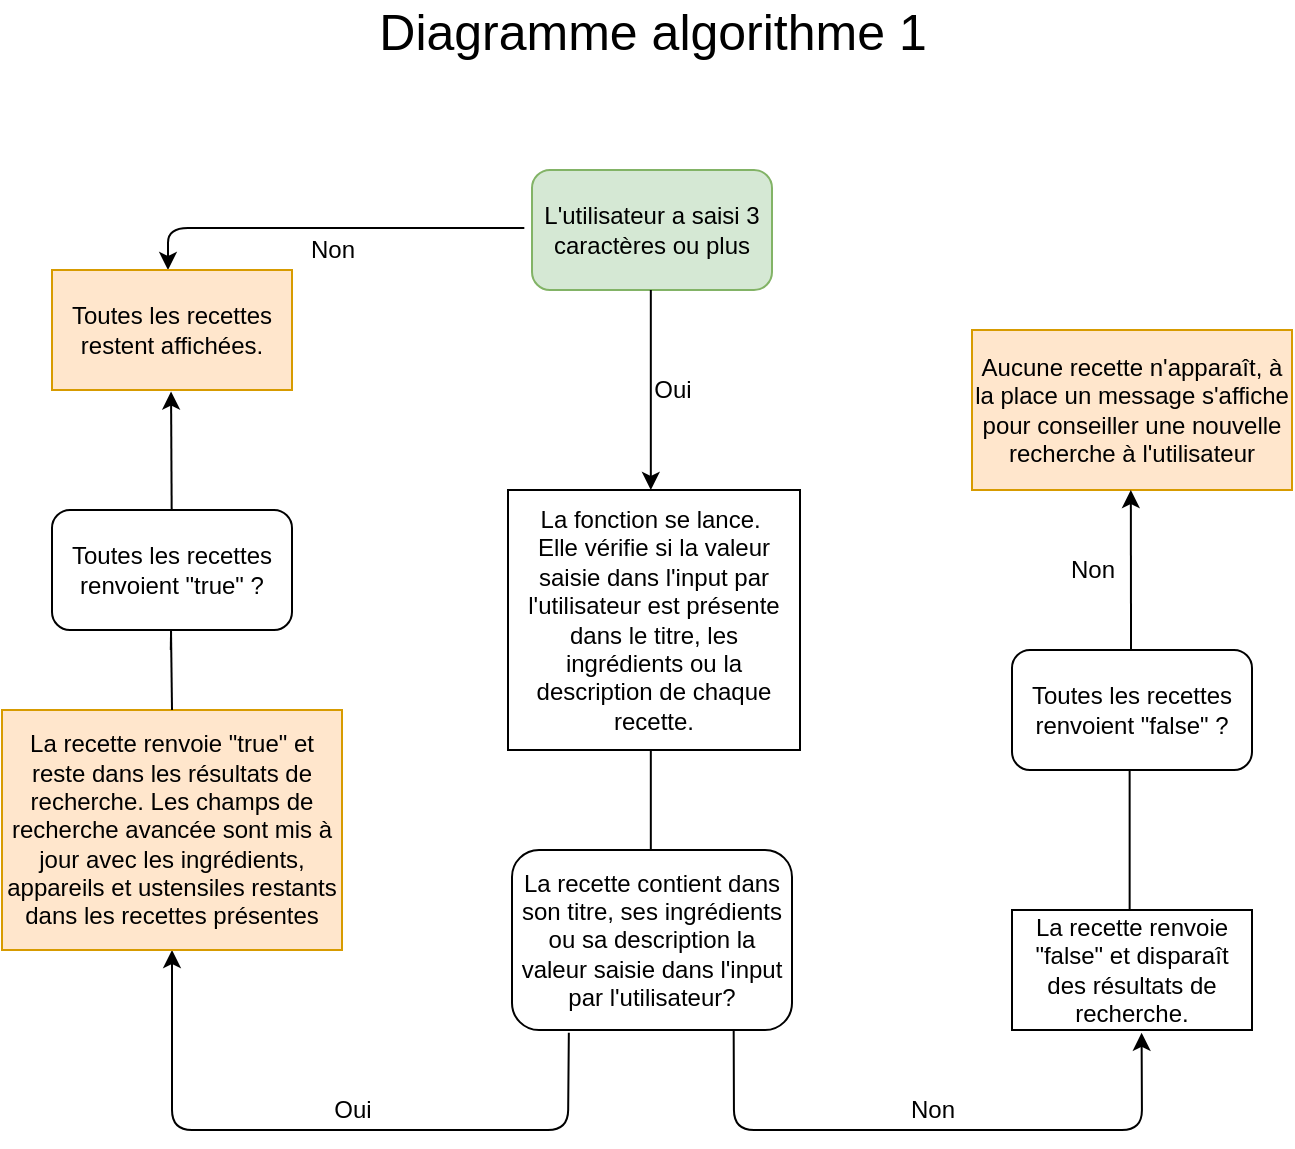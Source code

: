 <mxfile version="14.9.0" type="github">
  <diagram id="xSrLjS2qFE7dPZKFVFYC" name="Page-1">
    <mxGraphModel dx="1633" dy="340" grid="1" gridSize="10" guides="1" tooltips="1" connect="1" arrows="1" fold="1" page="1" pageScale="1" pageWidth="827" pageHeight="1169" math="0" shadow="0">
      <root>
        <mxCell id="0" />
        <mxCell id="1" parent="0" />
        <mxCell id="Udx3_ySryYnURsQ5QhjF-1" value="L&#39;utilisateur a saisi 3 caractères ou plus" style="rounded=1;whiteSpace=wrap;html=1;fillColor=#d5e8d4;strokeColor=#82b366;" parent="1" vertex="1">
          <mxGeometry x="280" y="120" width="120" height="60" as="geometry" />
        </mxCell>
        <mxCell id="Udx3_ySryYnURsQ5QhjF-2" value="Aucune recette n&#39;apparaît, à la place un message s&#39;affiche pour conseiller une nouvelle recherche à l&#39;utilisateur" style="rounded=0;whiteSpace=wrap;html=1;fillColor=#ffe6cc;strokeColor=#d79b00;" parent="1" vertex="1">
          <mxGeometry x="500" y="200" width="160" height="80" as="geometry" />
        </mxCell>
        <mxCell id="Udx3_ySryYnURsQ5QhjF-3" value="Oui" style="text;html=1;align=center;verticalAlign=middle;resizable=0;points=[];autosize=1;strokeColor=none;" parent="1" vertex="1">
          <mxGeometry x="335" y="220" width="30" height="20" as="geometry" />
        </mxCell>
        <mxCell id="Udx3_ySryYnURsQ5QhjF-4" value="" style="endArrow=classic;html=1;entryX=0.54;entryY=1.023;entryDx=0;entryDy=0;entryPerimeter=0;" parent="1" target="Udx3_ySryYnURsQ5QhjF-11" edge="1">
          <mxGeometry width="50" height="50" relative="1" as="geometry">
            <mxPoint x="380.84" y="550" as="sourcePoint" />
            <mxPoint x="380.0" y="717.83" as="targetPoint" />
            <Array as="points">
              <mxPoint x="381" y="600" />
              <mxPoint x="585" y="600" />
            </Array>
          </mxGeometry>
        </mxCell>
        <mxCell id="Udx3_ySryYnURsQ5QhjF-5" value="" style="endArrow=classic;html=1;exitX=-0.032;exitY=0.483;exitDx=0;exitDy=0;exitPerimeter=0;" parent="1" source="Udx3_ySryYnURsQ5QhjF-1" edge="1">
          <mxGeometry width="50" height="50" relative="1" as="geometry">
            <mxPoint x="80" y="200" as="sourcePoint" />
            <mxPoint x="98" y="170" as="targetPoint" />
            <Array as="points">
              <mxPoint x="98" y="149" />
            </Array>
          </mxGeometry>
        </mxCell>
        <mxCell id="Udx3_ySryYnURsQ5QhjF-6" value="Non" style="text;html=1;align=center;verticalAlign=middle;resizable=0;points=[];autosize=1;strokeColor=none;" parent="1" vertex="1">
          <mxGeometry x="160" y="150" width="40" height="20" as="geometry" />
        </mxCell>
        <mxCell id="Udx3_ySryYnURsQ5QhjF-7" value="&lt;span&gt;Toutes les recettes restent affichées.&lt;/span&gt;" style="rounded=0;whiteSpace=wrap;html=1;fillColor=#ffe6cc;strokeColor=#d79b00;" parent="1" vertex="1">
          <mxGeometry x="40" y="170" width="120" height="60" as="geometry" />
        </mxCell>
        <mxCell id="Udx3_ySryYnURsQ5QhjF-8" value="La recette contient dans son titre, ses ingrédients ou sa description la valeur saisie dans l&#39;input par l&#39;utilisateur?" style="rounded=1;whiteSpace=wrap;html=1;" parent="1" vertex="1">
          <mxGeometry x="270" y="460" width="140" height="90" as="geometry" />
        </mxCell>
        <mxCell id="Udx3_ySryYnURsQ5QhjF-9" value="" style="endArrow=none;html=1;" parent="1" edge="1">
          <mxGeometry width="50" height="50" relative="1" as="geometry">
            <mxPoint x="339.41" y="460" as="sourcePoint" />
            <mxPoint x="339.41" y="410" as="targetPoint" />
          </mxGeometry>
        </mxCell>
        <mxCell id="Udx3_ySryYnURsQ5QhjF-11" value="La recette renvoie &quot;false&quot; et disparaît des résultats de recherche." style="rounded=0;whiteSpace=wrap;html=1;" parent="1" vertex="1">
          <mxGeometry x="520" y="490" width="120" height="60" as="geometry" />
        </mxCell>
        <mxCell id="Udx3_ySryYnURsQ5QhjF-12" value="&lt;span&gt;La fonction se lance.&amp;nbsp;&lt;/span&gt;&lt;br&gt;&lt;span&gt;Elle vérifie si la valeur saisie dans l&#39;input par l&#39;utilisateur est présente dans le titre, les ingrédients ou la description de chaque recette.&lt;/span&gt;" style="rounded=0;whiteSpace=wrap;html=1;" parent="1" vertex="1">
          <mxGeometry x="268" y="280" width="146" height="130" as="geometry" />
        </mxCell>
        <mxCell id="Udx3_ySryYnURsQ5QhjF-14" value="Toutes les recettes renvoient &quot;false&quot; ?" style="rounded=1;whiteSpace=wrap;html=1;" parent="1" vertex="1">
          <mxGeometry x="520" y="360" width="120" height="60" as="geometry" />
        </mxCell>
        <mxCell id="Udx3_ySryYnURsQ5QhjF-15" value="" style="endArrow=classic;html=1;exitX=0.203;exitY=1.015;exitDx=0;exitDy=0;exitPerimeter=0;entryX=0.5;entryY=1;entryDx=0;entryDy=0;entryPerimeter=0;" parent="1" source="Udx3_ySryYnURsQ5QhjF-8" edge="1" target="Udx3_ySryYnURsQ5QhjF-10">
          <mxGeometry width="50" height="50" relative="1" as="geometry">
            <mxPoint x="230" y="670" as="sourcePoint" />
            <mxPoint x="100" y="520" as="targetPoint" />
            <Array as="points">
              <mxPoint x="298" y="600" />
              <mxPoint x="100" y="600" />
            </Array>
          </mxGeometry>
        </mxCell>
        <mxCell id="Udx3_ySryYnURsQ5QhjF-16" value="" style="endArrow=classic;html=1;entryX=0.496;entryY=1.013;entryDx=0;entryDy=0;entryPerimeter=0;startArrow=none;" parent="1" target="Udx3_ySryYnURsQ5QhjF-7" edge="1" source="Udx3_ySryYnURsQ5QhjF-13">
          <mxGeometry width="50" height="50" relative="1" as="geometry">
            <mxPoint x="99.41" y="360" as="sourcePoint" />
            <mxPoint x="99.41" y="290" as="targetPoint" />
          </mxGeometry>
        </mxCell>
        <mxCell id="Udx3_ySryYnURsQ5QhjF-17" value="" style="endArrow=classic;html=1;exitX=0.496;exitY=-0.007;exitDx=0;exitDy=0;exitPerimeter=0;" parent="1" source="Udx3_ySryYnURsQ5QhjF-14" edge="1">
          <mxGeometry width="50" height="50" relative="1" as="geometry">
            <mxPoint x="579.41" y="350" as="sourcePoint" />
            <mxPoint x="579.41" y="280" as="targetPoint" />
          </mxGeometry>
        </mxCell>
        <mxCell id="Udx3_ySryYnURsQ5QhjF-18" value="Non" style="text;html=1;align=center;verticalAlign=middle;resizable=0;points=[];autosize=1;strokeColor=none;" parent="1" vertex="1">
          <mxGeometry x="460" y="580" width="40" height="20" as="geometry" />
        </mxCell>
        <mxCell id="Udx3_ySryYnURsQ5QhjF-19" value="Oui" style="text;html=1;align=center;verticalAlign=middle;resizable=0;points=[];autosize=1;strokeColor=none;" parent="1" vertex="1">
          <mxGeometry x="175" y="580" width="30" height="20" as="geometry" />
        </mxCell>
        <mxCell id="Udx3_ySryYnURsQ5QhjF-20" value="Non" style="text;html=1;align=center;verticalAlign=middle;resizable=0;points=[];autosize=1;strokeColor=none;" parent="1" vertex="1">
          <mxGeometry x="540" y="310" width="40" height="20" as="geometry" />
        </mxCell>
        <mxCell id="Udx3_ySryYnURsQ5QhjF-21" value="" style="endArrow=none;html=1;" parent="1" edge="1">
          <mxGeometry width="50" height="50" relative="1" as="geometry">
            <mxPoint x="578.82" y="490" as="sourcePoint" />
            <mxPoint x="578.82" y="420" as="targetPoint" />
          </mxGeometry>
        </mxCell>
        <mxCell id="Udx3_ySryYnURsQ5QhjF-22" value="" style="endArrow=none;html=1;startArrow=none;" parent="1" edge="1" source="Udx3_ySryYnURsQ5QhjF-10">
          <mxGeometry width="50" height="50" relative="1" as="geometry">
            <mxPoint x="99.41" y="490" as="sourcePoint" />
            <mxPoint x="99.41" y="420" as="targetPoint" />
          </mxGeometry>
        </mxCell>
        <mxCell id="Udx3_ySryYnURsQ5QhjF-23" value="Oui" style="text;html=1;align=center;verticalAlign=middle;resizable=0;points=[];autosize=1;strokeColor=none;" parent="1" vertex="1">
          <mxGeometry x="105" y="320" width="30" height="20" as="geometry" />
        </mxCell>
        <mxCell id="Udx3_ySryYnURsQ5QhjF-24" value="" style="endArrow=classic;html=1;" parent="1" edge="1">
          <mxGeometry width="50" height="50" relative="1" as="geometry">
            <mxPoint x="339.41" y="180" as="sourcePoint" />
            <mxPoint x="339.41" y="280" as="targetPoint" />
          </mxGeometry>
        </mxCell>
        <mxCell id="Udx3_ySryYnURsQ5QhjF-25" value="&lt;span style=&quot;font-size: 25px&quot;&gt;Diagramme algorithme 1&lt;/span&gt;" style="text;html=1;align=center;verticalAlign=middle;resizable=0;points=[];autosize=1;strokeColor=none;" parent="1" vertex="1">
          <mxGeometry x="195" y="40" width="290" height="20" as="geometry" />
        </mxCell>
        <mxCell id="Udx3_ySryYnURsQ5QhjF-13" value="Toutes les recettes renvoient &quot;true&quot; ?" style="rounded=1;whiteSpace=wrap;html=1;" parent="1" vertex="1">
          <mxGeometry x="40" y="290" width="120" height="60" as="geometry" />
        </mxCell>
        <mxCell id="J-0onj8RN1dbMDM_LyjM-1" value="" style="endArrow=none;html=1;entryX=0.496;entryY=1.013;entryDx=0;entryDy=0;entryPerimeter=0;" edge="1" parent="1" target="Udx3_ySryYnURsQ5QhjF-13">
          <mxGeometry width="50" height="50" relative="1" as="geometry">
            <mxPoint x="99.41" y="360" as="sourcePoint" />
            <mxPoint x="99.52" y="230.78" as="targetPoint" />
          </mxGeometry>
        </mxCell>
        <mxCell id="Udx3_ySryYnURsQ5QhjF-10" value="La recette renvoie &quot;true&quot; et reste dans les résultats de recherche. Les champs de recherche avancée sont mis à jour avec les ingrédients, appareils et ustensiles restants dans les recettes présentes" style="rounded=0;whiteSpace=wrap;html=1;fillColor=#ffe6cc;strokeColor=#d79b00;" parent="1" vertex="1">
          <mxGeometry x="15" y="390" width="170" height="120" as="geometry" />
        </mxCell>
        <mxCell id="J-0onj8RN1dbMDM_LyjM-5" value="" style="endArrow=none;html=1;" edge="1" parent="1">
          <mxGeometry width="50" height="50" relative="1" as="geometry">
            <mxPoint x="100" y="390" as="sourcePoint" />
            <mxPoint x="99.5" y="350" as="targetPoint" />
          </mxGeometry>
        </mxCell>
      </root>
    </mxGraphModel>
  </diagram>
</mxfile>

